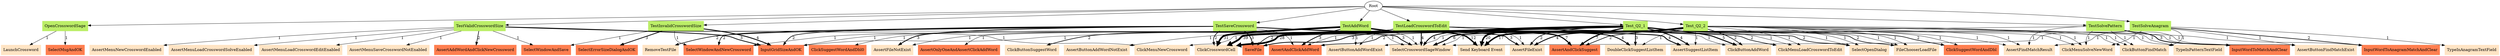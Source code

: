 // TC <-> K
digraph {
	Root
	OpenCrosswordSage [color=darkolivegreen2 shape=box style=filled]
		Root -> OpenCrosswordSage
	LaunchCrossword [color=bisque shape=box style=filled]
	SelectMsgAndOK [color=coral shape=box style=filled]
	TestValidCrosswordSize [color=darkolivegreen2 shape=box style=filled]
		Root -> TestValidCrosswordSize
	SelectCrosswordSageWindow [color=bisque shape=box style=filled]
	AssertMenuNewCrosswordEnabled [color=bisque shape=box style=filled]
	AssertMenuLoadCrosswordSolveEnabled [color=bisque shape=box style=filled]
	AssertMenuLoadCrosswordEditEnabled [color=bisque shape=box style=filled]
	AssertMenuSaveCrosswordNotEnabled [color=bisque shape=box style=filled]
	ClickMenuNewCrossword [color=bisque shape=box style=filled]
	InputGridSizeAndOK [color=coral shape=box style=filled]
	AssertAddWordAndClickNewCrossword [color=coral shape=box style=filled]
	InputGridSizeAndOK [color=coral shape=box style=filled]
	AssertAddWordAndClickNewCrossword [color=coral shape=box style=filled]
	InputGridSizeAndOK [color=coral shape=box style=filled]
	SelectWindowAndSave [color=coral shape=box style=filled]
	TestInvalidCrosswordSize [color=darkolivegreen2 shape=box style=filled]
		Root -> TestInvalidCrosswordSize
	SelectWindowAndNewCrossword [color=coral shape=box style=filled]
	InputGridSizeAndOK [color=coral shape=box style=filled]
	SelectErrorSizeDialogAndOK [color=coral shape=box style=filled]
	InputGridSizeAndOK [color=coral shape=box style=filled]
	SelectErrorSizeDialogAndOK [color=coral shape=box style=filled]
	InputGridSizeAndOK [color=coral shape=box style=filled]
	SelectErrorSizeDialogAndOK [color=coral shape=box style=filled]
	InputGridSizeAndOK [color=coral shape=box style=filled]
	SelectWindowAndSave [color=coral shape=box style=filled]
	TestAddWord [color=darkolivegreen2 shape=box style=filled]
		Root -> TestAddWord
	SelectWindowAndNewCrossword [color=coral shape=box style=filled]
	InputGridSizeAndOK [color=coral shape=box style=filled]
	SelectCrosswordSageWindow [color=bisque shape=box style=filled]
	AssertButtonAddWordExist [color=bisque shape=box style=filled]
	ClickButtonAddWord [color=bisque shape=box style=filled]
	ClickCrosswordCell [color=bisque shape=box style=filled]
	ClickCrosswordCell [color=bisque shape=box style=filled]
	ClickCrosswordCell [color=bisque shape=box style=filled]
	"Send Keyboard Event" [color=bisque shape=box style=filled]
	ClickCrosswordCell [color=bisque shape=box style=filled]
	"Send Keyboard Event" [color=bisque shape=box style=filled]
	ClickCrosswordCell [color=bisque shape=box style=filled]
	"Send Keyboard Event" [color=bisque shape=box style=filled]
	ClickCrosswordCell [color=bisque shape=box style=filled]
	"Send Keyboard Event" [color=bisque shape=box style=filled]
	ClickCrosswordCell [color=bisque shape=box style=filled]
	AssertAndClickSuggest [color=coral shape=box style=filled]
	DoubleClickSuggestListItem [color=bisque shape=box style=filled]
	ClickCrosswordCell [color=bisque shape=box style=filled]
	AssertAndClickSuggest [color=coral shape=box style=filled]
	AssertSuggestListItem [color=bisque shape=box style=filled]
	AssertAndClickAddWord [color=coral shape=box style=filled]
	ClickCrosswordCell [color=bisque shape=box style=filled]
	ClickCrosswordCell [color=bisque shape=box style=filled]
	ClickCrosswordCell [color=bisque shape=box style=filled]
	"Send Keyboard Event" [color=bisque shape=box style=filled]
	ClickCrosswordCell [color=bisque shape=box style=filled]
	"Send Keyboard Event" [color=bisque shape=box style=filled]
	ClickCrosswordCell [color=bisque shape=box style=filled]
	"Send Keyboard Event" [color=bisque shape=box style=filled]
	ClickCrosswordCell [color=bisque shape=box style=filled]
	AssertAndClickSuggest [color=coral shape=box style=filled]
	DoubleClickSuggestListItem [color=bisque shape=box style=filled]
	AssertAndClickAddWord [color=coral shape=box style=filled]
	ClickCrosswordCell [color=bisque shape=box style=filled]
	ClickCrosswordCell [color=bisque shape=box style=filled]
	ClickCrosswordCell [color=bisque shape=box style=filled]
	ClickSuggestWordAndDbl0 [color=coral shape=box style=filled]
	ClickCrosswordCell [color=bisque shape=box style=filled]
	AssertAndClickSuggest [color=coral shape=box style=filled]
	AssertOnlyOneAndAssertClickAddWord [color=coral shape=box style=filled]
	ClickCrosswordCell [color=bisque shape=box style=filled]
	ClickCrosswordCell [color=bisque shape=box style=filled]
	ClickCrosswordCell [color=bisque shape=box style=filled]
	"Send Keyboard Event" [color=bisque shape=box style=filled]
	ClickCrosswordCell [color=bisque shape=box style=filled]
	"Send Keyboard Event" [color=bisque shape=box style=filled]
	ClickCrosswordCell [color=bisque shape=box style=filled]
	"Send Keyboard Event" [color=bisque shape=box style=filled]
	ClickButtonSuggestWord [color=bisque shape=box style=filled]
	DoubleClickSuggestListItem [color=bisque shape=box style=filled]
	AssertAndClickAddWord [color=coral shape=box style=filled]
	ClickCrosswordCell [color=bisque shape=box style=filled]
	ClickCrosswordCell [color=bisque shape=box style=filled]
	ClickCrosswordCell [color=bisque shape=box style=filled]
	"Send Keyboard Event" [color=bisque shape=box style=filled]
	ClickCrosswordCell [color=bisque shape=box style=filled]
	"Send Keyboard Event" [color=bisque shape=box style=filled]
	ClickCrosswordCell [color=bisque shape=box style=filled]
	ClickButtonSuggestWord [color=bisque shape=box style=filled]
	DoubleClickSuggestListItem [color=bisque shape=box style=filled]
	ClickCrosswordCell [color=bisque shape=box style=filled]
	AssertAndClickSuggest [color=coral shape=box style=filled]
	AssertSuggestListItem [color=bisque shape=box style=filled]
	ClickCrosswordCell [color=bisque shape=box style=filled]
	AssertAndClickSuggest [color=coral shape=box style=filled]
	AssertSuggestListItem [color=bisque shape=box style=filled]
	ClickCrosswordCell [color=bisque shape=box style=filled]
	AssertAndClickSuggest [color=coral shape=box style=filled]
	AssertSuggestListItem [color=bisque shape=box style=filled]
	TestSaveCrossword [color=darkolivegreen2 shape=box style=filled]
		Root -> TestSaveCrossword
	SelectWindowAndNewCrossword [color=coral shape=box style=filled]
	InputGridSizeAndOK [color=coral shape=box style=filled]
	AssertFileNotExist [color=bisque shape=box style=filled]
	SelectCrosswordSageWindow [color=bisque shape=box style=filled]
	SaveFile [color=coral shape=box style=filled]
	AssertFileExist [color=bisque shape=box style=filled]
	SelectCrosswordSageWindow [color=bisque shape=box style=filled]
	SaveFile [color=coral shape=box style=filled]
	AssertFileExist [color=bisque shape=box style=filled]
	RemoveTestFile [color=bisque shape=box style=filled]
	AssertFileNotExist [color=bisque shape=box style=filled]
	SelectWindowAndNewCrossword [color=coral shape=box style=filled]
	InputGridSizeAndOK [color=coral shape=box style=filled]
	SelectCrosswordSageWindow [color=bisque shape=box style=filled]
	AssertAndClickAddWord [color=coral shape=box style=filled]
	ClickCrosswordCell [color=bisque shape=box style=filled]
	ClickCrosswordCell [color=bisque shape=box style=filled]
	SaveFile [color=coral shape=box style=filled]
	AssertFileExist [color=bisque shape=box style=filled]
	RemoveTestFile [color=bisque shape=box style=filled]
	AssertFileNotExist [color=bisque shape=box style=filled]
	TestLoadCrosswordToEdit [color=darkolivegreen2 shape=box style=filled]
		Root -> TestLoadCrosswordToEdit
	AssertFileNotExist [color=bisque shape=box style=filled]
	SelectCrosswordSageWindow [color=bisque shape=box style=filled]
	ClickMenuLoadCrosswordToEdit [color=bisque shape=box style=filled]
	SelectOpenDialog [color=bisque shape=box style=filled]
	FileChooserLoadFile [color=bisque shape=box style=filled]
	SelectCrosswordSageWindow [color=bisque shape=box style=filled]
	AssertButtonAddWordNotExist [color=bisque shape=box style=filled]
	AssertFileExist [color=bisque shape=box style=filled]
	SelectCrosswordSageWindow [color=bisque shape=box style=filled]
	ClickMenuLoadCrosswordToEdit [color=bisque shape=box style=filled]
	SelectOpenDialog [color=bisque shape=box style=filled]
	FileChooserLoadFile [color=bisque shape=box style=filled]
	SelectCrosswordSageWindow [color=bisque shape=box style=filled]
	AssertButtonAddWordExist [color=bisque shape=box style=filled]
	TestSolvePattern [color=darkolivegreen2 shape=box style=filled]
		Root -> TestSolvePattern
	SelectCrosswordSageWindow [color=bisque shape=box style=filled]
	ClickMenuSolveNewWord [color=bisque shape=box style=filled]
	AssertButtonFindMatchExist [color=bisque shape=box style=filled]
	InputWordToMatchAndClear [color=coral shape=box style=filled]
	InputWordToMatchAndClear [color=coral shape=box style=filled]
	InputWordToMatchAndClear [color=coral shape=box style=filled]
	TypeInPatternTextField [color=bisque shape=box style=filled]
	ClickButtonFindMatch [color=bisque shape=box style=filled]
	AssertFindMatchResult [color=bisque shape=box style=filled]
	TestSolveAnagram [color=darkolivegreen2 shape=box style=filled]
		Root -> TestSolveAnagram
	SelectCrosswordSageWindow [color=bisque shape=box style=filled]
	ClickMenuSolveNewWord [color=bisque shape=box style=filled]
	AssertButtonFindMatchExist [color=bisque shape=box style=filled]
	InputWordToAnagramMatchAndClear [color=coral shape=box style=filled]
	InputWordToAnagramMatchAndClear [color=coral shape=box style=filled]
	TypeInAnagramTextField [color=bisque shape=box style=filled]
	ClickButtonFindMatch [color=bisque shape=box style=filled]
	AssertFindMatchResult [color=bisque shape=box style=filled]
	Test_Q2_1 [color=darkolivegreen2 shape=box style=filled]
		Root -> Test_Q2_1
	SelectCrosswordSageWindow [color=bisque shape=box style=filled]
	ClickMenuNewCrossword [color=bisque shape=box style=filled]
	InputGridSizeAndOK [color=coral shape=box style=filled]
	SelectCrosswordSageWindow [color=bisque shape=box style=filled]
	AssertAndClickAddWord [color=coral shape=box style=filled]
	ClickCrosswordCell [color=bisque shape=box style=filled]
	ClickCrosswordCell [color=bisque shape=box style=filled]
	ClickCrosswordCell [color=bisque shape=box style=filled]
	"Send Keyboard Event" [color=bisque shape=box style=filled]
	ClickCrosswordCell [color=bisque shape=box style=filled]
	"Send Keyboard Event" [color=bisque shape=box style=filled]
	ClickCrosswordCell [color=bisque shape=box style=filled]
	"Send Keyboard Event" [color=bisque shape=box style=filled]
	ClickCrosswordCell [color=bisque shape=box style=filled]
	"Send Keyboard Event" [color=bisque shape=box style=filled]
	ClickCrosswordCell [color=bisque shape=box style=filled]
	ClickSuggestWordAndDbl [color=coral shape=box style=filled]
	ClickButtonAddWord [color=bisque shape=box style=filled]
	ClickCrosswordCell [color=bisque shape=box style=filled]
	ClickCrosswordCell [color=bisque shape=box style=filled]
	ClickCrosswordCell [color=bisque shape=box style=filled]
	"Send Keyboard Event" [color=bisque shape=box style=filled]
	ClickCrosswordCell [color=bisque shape=box style=filled]
	"Send Keyboard Event" [color=bisque shape=box style=filled]
	ClickCrosswordCell [color=bisque shape=box style=filled]
	"Send Keyboard Event" [color=bisque shape=box style=filled]
	ClickCrosswordCell [color=bisque shape=box style=filled]
	"Send Keyboard Event" [color=bisque shape=box style=filled]
	ClickButtonAddWord [color=bisque shape=box style=filled]
	ClickCrosswordCell [color=bisque shape=box style=filled]
	ClickCrosswordCell [color=bisque shape=box style=filled]
	ClickCrosswordCell [color=bisque shape=box style=filled]
	"Send Keyboard Event" [color=bisque shape=box style=filled]
	ClickCrosswordCell [color=bisque shape=box style=filled]
	"Send Keyboard Event" [color=bisque shape=box style=filled]
	ClickSuggestWordAndDbl [color=coral shape=box style=filled]
	ClickCrosswordCell [color=bisque shape=box style=filled]
	AssertAndClickSuggest [color=coral shape=box style=filled]
	AssertSuggestListItem [color=bisque shape=box style=filled]
	ClickButtonAddWord [color=bisque shape=box style=filled]
	ClickCrosswordCell [color=bisque shape=box style=filled]
	ClickCrosswordCell [color=bisque shape=box style=filled]
	ClickCrosswordCell [color=bisque shape=box style=filled]
	"Send Keyboard Event" [color=bisque shape=box style=filled]
	ClickCrosswordCell [color=bisque shape=box style=filled]
	"Send Keyboard Event" [color=bisque shape=box style=filled]
	ClickCrosswordCell [color=bisque shape=box style=filled]
	"Send Keyboard Event" [color=bisque shape=box style=filled]
	ClickCrosswordCell [color=bisque shape=box style=filled]
	"Send Keyboard Event" [color=bisque shape=box style=filled]
	AssertAndClickSuggest [color=coral shape=box style=filled]
	DoubleClickSuggestListItem [color=bisque shape=box style=filled]
	ClickCrosswordCell [color=bisque shape=box style=filled]
	AssertAndClickSuggest [color=coral shape=box style=filled]
	AssertSuggestListItem [color=bisque shape=box style=filled]
	ClickButtonAddWord [color=bisque shape=box style=filled]
	ClickCrosswordCell [color=bisque shape=box style=filled]
	ClickCrosswordCell [color=bisque shape=box style=filled]
	ClickCrosswordCell [color=bisque shape=box style=filled]
	"Send Keyboard Event" [color=bisque shape=box style=filled]
	ClickCrosswordCell [color=bisque shape=box style=filled]
	"Send Keyboard Event" [color=bisque shape=box style=filled]
	ClickCrosswordCell [color=bisque shape=box style=filled]
	AssertAndClickSuggest [color=coral shape=box style=filled]
	DoubleClickSuggestListItem [color=bisque shape=box style=filled]
	ClickCrosswordCell [color=bisque shape=box style=filled]
	AssertAndClickSuggest [color=coral shape=box style=filled]
	AssertSuggestListItem [color=bisque shape=box style=filled]
	SaveFile [color=coral shape=box style=filled]
	AssertFileExist [color=bisque shape=box style=filled]
	SelectCrosswordSageWindow [color=bisque shape=box style=filled]
	ClickMenuSolveNewWord [color=bisque shape=box style=filled]
	AssertButtonFindMatchExist [color=bisque shape=box style=filled]
	ClickButtonFindMatch [color=bisque shape=box style=filled]
	AssertFindMatchResult [color=bisque shape=box style=filled]
	ClickMenuLoadCrosswordToEdit [color=bisque shape=box style=filled]
	SelectOpenDialog [color=bisque shape=box style=filled]
	FileChooserLoadFile [color=bisque shape=box style=filled]
	SelectCrosswordSageWindow [color=bisque shape=box style=filled]
	ClickButtonAddWord [color=bisque shape=box style=filled]
	ClickCrosswordCell [color=bisque shape=box style=filled]
	ClickCrosswordCell [color=bisque shape=box style=filled]
	ClickCrosswordCell [color=bisque shape=box style=filled]
	"Send Keyboard Event" [color=bisque shape=box style=filled]
	ClickCrosswordCell [color=bisque shape=box style=filled]
	"Send Keyboard Event" [color=bisque shape=box style=filled]
	ClickCrosswordCell [color=bisque shape=box style=filled]
	"Send Keyboard Event" [color=bisque shape=box style=filled]
	ClickCrosswordCell [color=bisque shape=box style=filled]
	"Send Keyboard Event" [color=bisque shape=box style=filled]
	ClickCrosswordCell [color=bisque shape=box style=filled]
	AssertAndClickSuggest [color=coral shape=box style=filled]
	DoubleClickSuggestListItem [color=bisque shape=box style=filled]
	ClickCrosswordCell [color=bisque shape=box style=filled]
	AssertAndClickSuggest [color=coral shape=box style=filled]
	AssertSuggestListItem [color=bisque shape=box style=filled]
	SaveFile [color=coral shape=box style=filled]
	AssertFileExist [color=bisque shape=box style=filled]
	Test_Q2_2 [color=darkolivegreen2 shape=box style=filled]
		Root -> Test_Q2_2
	SelectCrosswordSageWindow [color=bisque shape=box style=filled]
	ClickMenuSolveNewWord [color=bisque shape=box style=filled]
	InputWordToAnagramMatchAndClear [color=coral shape=box style=filled]
	TypeInPatternTextField [color=bisque shape=box style=filled]
	ClickButtonFindMatch [color=bisque shape=box style=filled]
	AssertFindMatchResult [color=bisque shape=box style=filled]
	AssertFileExist [color=bisque shape=box style=filled]
	SelectCrosswordSageWindow [color=bisque shape=box style=filled]
	ClickMenuLoadCrosswordToEdit [color=bisque shape=box style=filled]
	SelectOpenDialog [color=bisque shape=box style=filled]
	FileChooserLoadFile [color=bisque shape=box style=filled]
	SelectCrosswordSageWindow [color=bisque shape=box style=filled]
	AssertAndClickAddWord [color=coral shape=box style=filled]
	ClickCrosswordCell [color=bisque shape=box style=filled]
	ClickCrosswordCell [color=bisque shape=box style=filled]
	ClickCrosswordCell [color=bisque shape=box style=filled]
	"Send Keyboard Event" [color=bisque shape=box style=filled]
	ClickCrosswordCell [color=bisque shape=box style=filled]
	"Send Keyboard Event" [color=bisque shape=box style=filled]
	ClickCrosswordCell [color=bisque shape=box style=filled]
	"Send Keyboard Event" [color=bisque shape=box style=filled]
	ClickCrosswordCell [color=bisque shape=box style=filled]
	"Send Keyboard Event" [color=bisque shape=box style=filled]
	ClickCrosswordCell [color=bisque shape=box style=filled]
	ClickSuggestWordAndDbl [color=coral shape=box style=filled]
	ClickButtonAddWord [color=bisque shape=box style=filled]
	ClickCrosswordCell [color=bisque shape=box style=filled]
	ClickCrosswordCell [color=bisque shape=box style=filled]
	ClickCrosswordCell [color=bisque shape=box style=filled]
	"Send Keyboard Event" [color=bisque shape=box style=filled]
	ClickCrosswordCell [color=bisque shape=box style=filled]
	"Send Keyboard Event" [color=bisque shape=box style=filled]
	ClickCrosswordCell [color=bisque shape=box style=filled]
	"Send Keyboard Event" [color=bisque shape=box style=filled]
	ClickCrosswordCell [color=bisque shape=box style=filled]
	"Send Keyboard Event" [color=bisque shape=box style=filled]
	ClickCrosswordCell [color=bisque shape=box style=filled]
	"Send Keyboard Event" [color=bisque shape=box style=filled]
	ClickCrosswordCell [color=bisque shape=box style=filled]
	"Send Keyboard Event" [color=bisque shape=box style=filled]
	ClickButtonAddWord [color=bisque shape=box style=filled]
	ClickCrosswordCell [color=bisque shape=box style=filled]
	ClickCrosswordCell [color=bisque shape=box style=filled]
	SaveFile [color=coral shape=box style=filled]
	SelectCrosswordSageWindow [color=bisque shape=box style=filled]
	AssertButtonAddWordExist [color=bisque shape=box style=filled]
	ClickCrosswordCell [color=bisque shape=box style=filled]
	"Send Keyboard Event" [color=bisque shape=box style=filled]
	ClickCrosswordCell [color=bisque shape=box style=filled]
	"Send Keyboard Event" [color=bisque shape=box style=filled]
	ClickCrosswordCell [color=bisque shape=box style=filled]
	"Send Keyboard Event" [color=bisque shape=box style=filled]
	ClickCrosswordCell [color=bisque shape=box style=filled]
	AssertAndClickSuggest [color=coral shape=box style=filled]
	DoubleClickSuggestListItem [color=bisque shape=box style=filled]
	ClickCrosswordCell [color=bisque shape=box style=filled]
	AssertAndClickSuggest [color=coral shape=box style=filled]
	AssertSuggestListItem [color=bisque shape=box style=filled]
	SaveFile [color=coral shape=box style=filled]
	SelectCrosswordSageWindow [color=bisque shape=box style=filled]
	AssertAndClickAddWord [color=coral shape=box style=filled]
	ClickCrosswordCell [color=bisque shape=box style=filled]
	ClickCrosswordCell [color=bisque shape=box style=filled]
	ClickCrosswordCell [color=bisque shape=box style=filled]
	"Send Keyboard Event" [color=bisque shape=box style=filled]
	ClickCrosswordCell [color=bisque shape=box style=filled]
	"Send Keyboard Event" [color=bisque shape=box style=filled]
	ClickCrosswordCell [color=bisque shape=box style=filled]
	"Send Keyboard Event" [color=bisque shape=box style=filled]
	ClickCrosswordCell [color=bisque shape=box style=filled]
	"Send Keyboard Event" [color=bisque shape=box style=filled]
	SelectCrosswordSageWindow [color=bisque shape=box style=filled]
	SaveFile [color=coral shape=box style=filled]
	AssertFileExist [color=bisque shape=box style=filled]
	AssertFileExist [color=bisque shape=box style=filled]
	AssertFileExist [color=bisque shape=box style=filled]
		TestInvalidCrosswordSize -> InputGridSizeAndOK [label=4 penwidth=3.0]
		Test_Q2_1 -> ClickMenuSolveNewWord [label=1 penwidth=1.0]
		TestSaveCrossword -> SaveFile [label=3 penwidth=2.58496250072]
		TestAddWord -> ClickCrosswordCell [label=31 penwidth=5.95419631039]
		Test_Q2_2 -> ClickButtonAddWord [label=2 penwidth=2.0]
		TestLoadCrosswordToEdit -> AssertButtonAddWordExist [label=1 penwidth=1.0]
		TestSolveAnagram -> ClickButtonFindMatch [label=1 penwidth=1.0]
		Test_Q2_2 -> TypeInPatternTextField [label=1 penwidth=1.0]
		TestAddWord -> AssertAndClickSuggest [label=7 penwidth=3.80735492206]
		Test_Q2_2 -> InputWordToAnagramMatchAndClear [label=1 penwidth=1.0]
		TestInvalidCrosswordSize -> SelectWindowAndNewCrossword [label=1 penwidth=1.0]
		TestValidCrosswordSize -> SelectCrosswordSageWindow [label=1 penwidth=1.0]
		TestAddWord -> SelectCrosswordSageWindow [label=1 penwidth=1.0]
		TestLoadCrosswordToEdit -> AssertButtonAddWordNotExist [label=1 penwidth=1.0]
		TestSaveCrossword -> AssertAndClickAddWord [label=1 penwidth=1.0]
		TestSaveCrossword -> RemoveTestFile [label=2 penwidth=2.0]
		Test_Q2_1 -> SelectCrosswordSageWindow [label=4 penwidth=3.0]
		Test_Q2_2 -> DoubleClickSuggestListItem [label=1 penwidth=1.0]
		Test_Q2_1 -> ClickButtonFindMatch [label=1 penwidth=1.0]
		OpenCrosswordSage -> LaunchCrossword [label=1 penwidth=1.0]
		TestAddWord -> AssertOnlyOneAndAssertClickAddWord [label=1 penwidth=1.0]
		TestAddWord -> ClickSuggestWordAndDbl0 [label=1 penwidth=1.0]
		Test_Q2_1 -> AssertAndClickSuggest [label=7 penwidth=3.80735492206]
		TestAddWord -> InputGridSizeAndOK [label=1 penwidth=1.0]
		TestLoadCrosswordToEdit -> AssertFileNotExist [label=1 penwidth=1.0]
		TestAddWord -> "Send Keyboard Event" [label=12 penwidth=4.58496250072]
		Test_Q2_1 -> ClickCrosswordCell [label=39 penwidth=6.28540221886]
		Test_Q2_1 -> AssertFindMatchResult [label=1 penwidth=1.0]
		TestValidCrosswordSize -> AssertMenuNewCrosswordEnabled [label=1 penwidth=1.0]
		TestSolvePattern -> SelectCrosswordSageWindow [label=1 penwidth=1.0]
		TestSolvePattern -> ClickButtonFindMatch [label=1 penwidth=1.0]
		TestAddWord -> AssertAndClickAddWord [label=3 penwidth=2.58496250072]
		TestValidCrosswordSize -> AssertMenuLoadCrosswordSolveEnabled [label=1 penwidth=1.0]
		Test_Q2_2 -> SelectCrosswordSageWindow [label=6 penwidth=3.58496250072]
		Test_Q2_1 -> ClickSuggestWordAndDbl [label=2 penwidth=2.0]
		TestAddWord -> AssertSuggestListItem [label=4 penwidth=3.0]
		TestInvalidCrosswordSize -> SelectWindowAndSave [label=1 penwidth=1.0]
		TestSolveAnagram -> ClickMenuSolveNewWord [label=1 penwidth=1.0]
		TestValidCrosswordSize -> SelectWindowAndSave [label=1 penwidth=1.0]
		TestInvalidCrosswordSize -> SelectErrorSizeDialogAndOK [label=3 penwidth=2.58496250072]
		TestSolvePattern -> ClickMenuSolveNewWord [label=1 penwidth=1.0]
		Test_Q2_2 -> AssertAndClickSuggest [label=2 penwidth=2.0]
		TestSaveCrossword -> SelectWindowAndNewCrossword [label=2 penwidth=2.0]
		Test_Q2_1 -> AssertButtonFindMatchExist [label=1 penwidth=1.0]
		Test_Q2_1 -> ClickButtonAddWord [label=5 penwidth=3.32192809489]
		Test_Q2_1 -> ClickMenuNewCrossword [label=1 penwidth=1.0]
		TestAddWord -> DoubleClickSuggestListItem [label=4 penwidth=3.0]
		OpenCrosswordSage -> SelectMsgAndOK [label=1 penwidth=1.0]
		Test_Q2_1 -> SaveFile [label=2 penwidth=2.0]
		Test_Q2_2 -> ClickMenuSolveNewWord [label=1 penwidth=1.0]
		TestSolvePattern -> TypeInPatternTextField [label=1 penwidth=1.0]
		TestSaveCrossword -> AssertFileNotExist [label=3 penwidth=2.58496250072]
		TestSaveCrossword -> InputGridSizeAndOK [label=2 penwidth=2.0]
		Test_Q2_2 -> AssertAndClickAddWord [label=2 penwidth=2.0]
		Test_Q2_2 -> AssertFileExist [label=4 penwidth=3.0]
		TestSaveCrossword -> AssertFileExist [label=3 penwidth=2.58496250072]
		TestSaveCrossword -> ClickCrosswordCell [label=2 penwidth=2.0]
		TestSolveAnagram -> TypeInAnagramTextField [label=1 penwidth=1.0]
		Test_Q2_2 -> ClickMenuLoadCrosswordToEdit [label=1 penwidth=1.0]
		TestLoadCrosswordToEdit -> AssertFileExist [label=1 penwidth=1.0]
		TestAddWord -> AssertButtonAddWordExist [label=1 penwidth=1.0]
		Test_Q2_2 -> ClickSuggestWordAndDbl [label=1 penwidth=1.0]
		Test_Q2_2 -> FileChooserLoadFile [label=1 penwidth=1.0]
		TestSolveAnagram -> SelectCrosswordSageWindow [label=1 penwidth=1.0]
		TestAddWord -> ClickButtonSuggestWord [label=2 penwidth=2.0]
		Test_Q2_1 -> AssertFileExist [label=2 penwidth=2.0]
		TestValidCrosswordSize -> AssertMenuSaveCrosswordNotEnabled [label=1 penwidth=1.0]
		TestAddWord -> SelectWindowAndNewCrossword [label=1 penwidth=1.0]
		TestSolveAnagram -> AssertFindMatchResult [label=1 penwidth=1.0]
		TestValidCrosswordSize -> AssertMenuLoadCrosswordEditEnabled [label=1 penwidth=1.0]
		Test_Q2_1 -> DoubleClickSuggestListItem [label=3 penwidth=2.58496250072]
		TestLoadCrosswordToEdit -> FileChooserLoadFile [label=2 penwidth=2.0]
		TestAddWord -> ClickButtonAddWord [label=1 penwidth=1.0]
		Test_Q2_2 -> "Send Keyboard Event" [label=17 penwidth=5.08746284125]
		TestLoadCrosswordToEdit -> SelectOpenDialog [label=2 penwidth=2.0]
		TestLoadCrosswordToEdit -> ClickMenuLoadCrosswordToEdit [label=2 penwidth=2.0]
		Test_Q2_2 -> AssertFindMatchResult [label=1 penwidth=1.0]
		TestSolvePattern -> AssertFindMatchResult [label=1 penwidth=1.0]
		TestLoadCrosswordToEdit -> SelectCrosswordSageWindow [label=4 penwidth=3.0]
		TestValidCrosswordSize -> AssertAddWordAndClickNewCrossword [label=2 penwidth=2.0]
		TestSaveCrossword -> SelectCrosswordSageWindow [label=3 penwidth=2.58496250072]
		Test_Q2_2 -> ClickButtonFindMatch [label=1 penwidth=1.0]
		Test_Q2_2 -> SaveFile [label=3 penwidth=2.58496250072]
		TestSolveAnagram -> InputWordToAnagramMatchAndClear [label=2 penwidth=2.0]
		Test_Q2_1 -> FileChooserLoadFile [label=1 penwidth=1.0]
		Test_Q2_2 -> SelectOpenDialog [label=1 penwidth=1.0]
		TestValidCrosswordSize -> ClickMenuNewCrossword [label=1 penwidth=1.0]
		Test_Q2_1 -> ClickMenuLoadCrosswordToEdit [label=1 penwidth=1.0]
		TestSolvePattern -> InputWordToMatchAndClear [label=3 penwidth=2.58496250072]
		Test_Q2_1 -> SelectOpenDialog [label=1 penwidth=1.0]
		Test_Q2_2 -> AssertButtonAddWordExist [label=1 penwidth=1.0]
		Test_Q2_2 -> AssertSuggestListItem [label=1 penwidth=1.0]
		Test_Q2_1 -> AssertSuggestListItem [label=4 penwidth=3.0]
		TestSolveAnagram -> AssertButtonFindMatchExist [label=1 penwidth=1.0]
		Test_Q2_1 -> "Send Keyboard Event" [label=20 penwidth=5.32192809489]
		Test_Q2_2 -> ClickCrosswordCell [label=28 penwidth=5.80735492206]
		TestSolvePattern -> AssertButtonFindMatchExist [label=1 penwidth=1.0]
		Test_Q2_1 -> InputGridSizeAndOK [label=1 penwidth=1.0]
		Test_Q2_1 -> AssertAndClickAddWord [label=1 penwidth=1.0]
		TestValidCrosswordSize -> InputGridSizeAndOK [label=3 penwidth=2.58496250072]
}